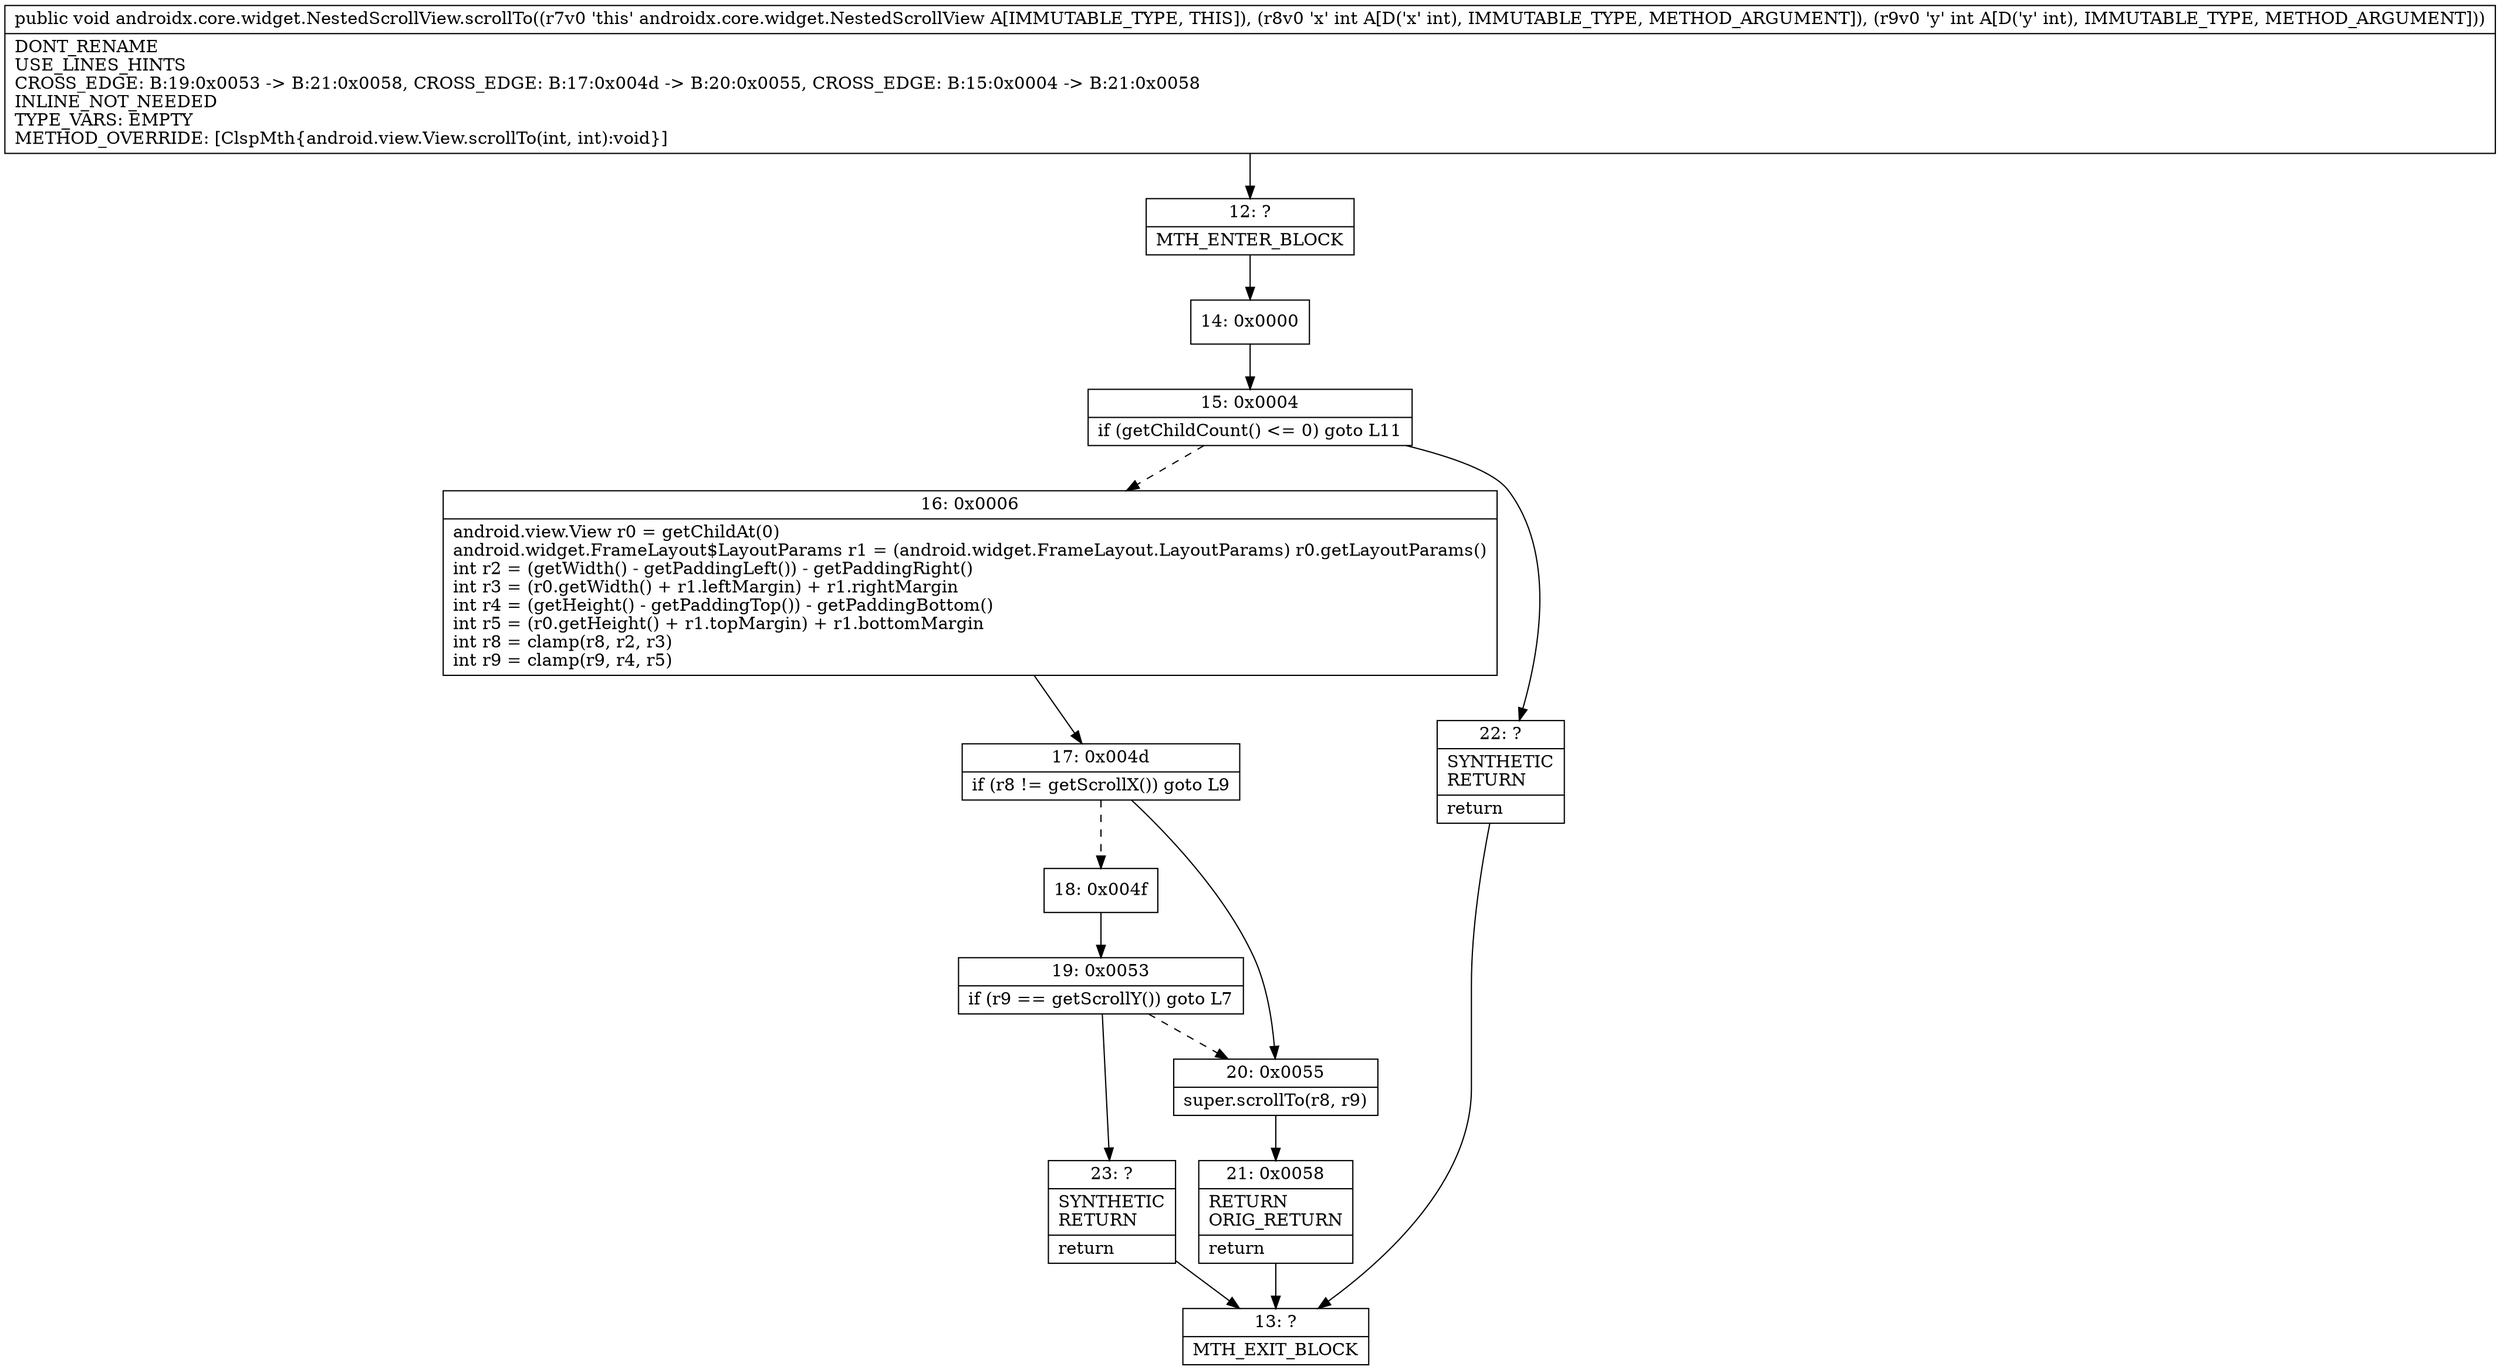 digraph "CFG forandroidx.core.widget.NestedScrollView.scrollTo(II)V" {
Node_12 [shape=record,label="{12\:\ ?|MTH_ENTER_BLOCK\l}"];
Node_14 [shape=record,label="{14\:\ 0x0000}"];
Node_15 [shape=record,label="{15\:\ 0x0004|if (getChildCount() \<= 0) goto L11\l}"];
Node_16 [shape=record,label="{16\:\ 0x0006|android.view.View r0 = getChildAt(0)\landroid.widget.FrameLayout$LayoutParams r1 = (android.widget.FrameLayout.LayoutParams) r0.getLayoutParams()\lint r2 = (getWidth() \- getPaddingLeft()) \- getPaddingRight()\lint r3 = (r0.getWidth() + r1.leftMargin) + r1.rightMargin\lint r4 = (getHeight() \- getPaddingTop()) \- getPaddingBottom()\lint r5 = (r0.getHeight() + r1.topMargin) + r1.bottomMargin\lint r8 = clamp(r8, r2, r3)\lint r9 = clamp(r9, r4, r5)\l}"];
Node_17 [shape=record,label="{17\:\ 0x004d|if (r8 != getScrollX()) goto L9\l}"];
Node_18 [shape=record,label="{18\:\ 0x004f}"];
Node_19 [shape=record,label="{19\:\ 0x0053|if (r9 == getScrollY()) goto L7\l}"];
Node_23 [shape=record,label="{23\:\ ?|SYNTHETIC\lRETURN\l|return\l}"];
Node_13 [shape=record,label="{13\:\ ?|MTH_EXIT_BLOCK\l}"];
Node_20 [shape=record,label="{20\:\ 0x0055|super.scrollTo(r8, r9)\l}"];
Node_21 [shape=record,label="{21\:\ 0x0058|RETURN\lORIG_RETURN\l|return\l}"];
Node_22 [shape=record,label="{22\:\ ?|SYNTHETIC\lRETURN\l|return\l}"];
MethodNode[shape=record,label="{public void androidx.core.widget.NestedScrollView.scrollTo((r7v0 'this' androidx.core.widget.NestedScrollView A[IMMUTABLE_TYPE, THIS]), (r8v0 'x' int A[D('x' int), IMMUTABLE_TYPE, METHOD_ARGUMENT]), (r9v0 'y' int A[D('y' int), IMMUTABLE_TYPE, METHOD_ARGUMENT]))  | DONT_RENAME\lUSE_LINES_HINTS\lCROSS_EDGE: B:19:0x0053 \-\> B:21:0x0058, CROSS_EDGE: B:17:0x004d \-\> B:20:0x0055, CROSS_EDGE: B:15:0x0004 \-\> B:21:0x0058\lINLINE_NOT_NEEDED\lTYPE_VARS: EMPTY\lMETHOD_OVERRIDE: [ClspMth\{android.view.View.scrollTo(int, int):void\}]\l}"];
MethodNode -> Node_12;Node_12 -> Node_14;
Node_14 -> Node_15;
Node_15 -> Node_16[style=dashed];
Node_15 -> Node_22;
Node_16 -> Node_17;
Node_17 -> Node_18[style=dashed];
Node_17 -> Node_20;
Node_18 -> Node_19;
Node_19 -> Node_20[style=dashed];
Node_19 -> Node_23;
Node_23 -> Node_13;
Node_20 -> Node_21;
Node_21 -> Node_13;
Node_22 -> Node_13;
}

